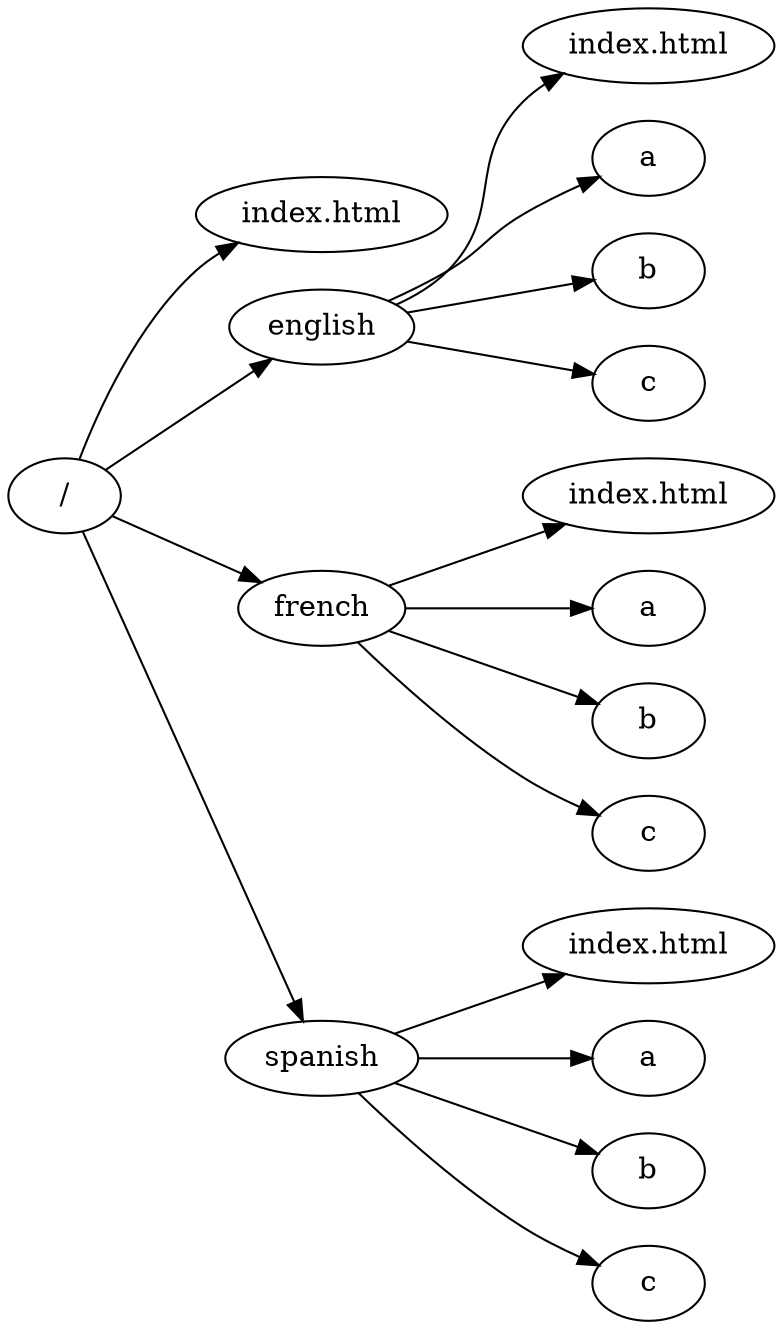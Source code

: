 digraph g {
  rankdir=LR;
  "" [label="/"];
  "" -> "/index.html";
  "/index.html" [label="index.html"];
  "" -> "/english";
  "/english" [label="english"];
  "/english" -> "/english/index.html";
  "/english/index.html" [label="index.html"];
  "/english" -> "/english/a";
  "/english/a" [label="a"];
  "/english" -> "/english/b";
  "/english/b" [label="b"];
  "/english" -> "/english/c";
  "/english/c" [label="c"];
  "" -> "/french";
  "/french" [label="french"];
  "/french" -> "/french/index.html";
  "/french/index.html" [label="index.html"];
  "/french" -> "/french/a";
  "/french/a" [label="a"];
  "/french" -> "/french/b";
  "/french/b" [label="b"];
  "/french" -> "/french/c";
  "/french/c" [label="c"];
  "" -> "/spanish";
  "/spanish" [label="spanish"];
  "/spanish" -> "/spanish/index.html";
  "/spanish/index.html" [label="index.html"];
  "/spanish" -> "/spanish/a";
  "/spanish/a" [label="a"];
  "/spanish" -> "/spanish/b";
  "/spanish/b" [label="b"];
  "/spanish" -> "/spanish/c";
  "/spanish/c" [label="c"];
}
